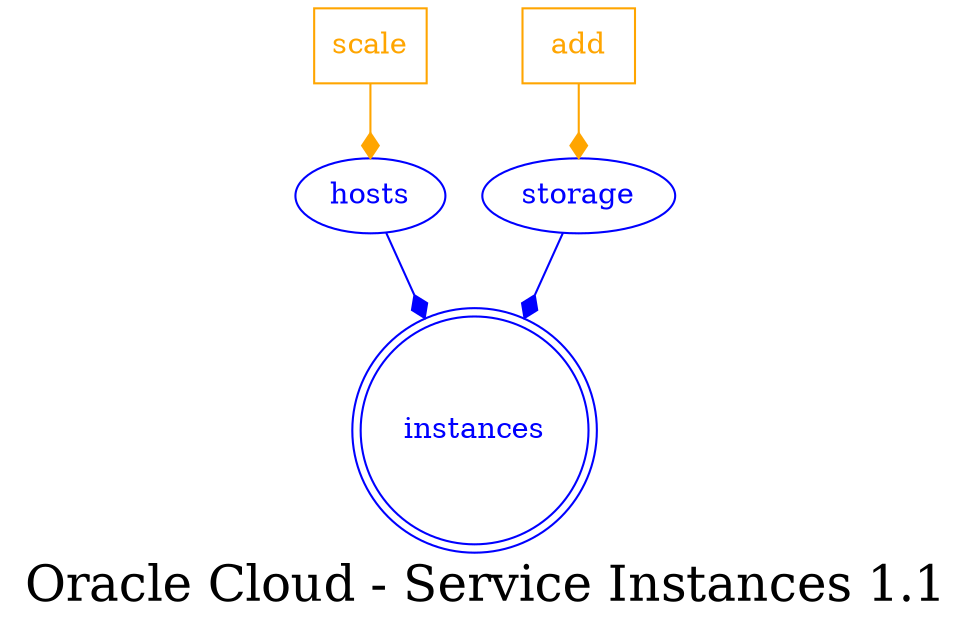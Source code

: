 digraph LexiconGraph {
graph[label="Oracle Cloud - Service Instances 1.1", fontsize=24]
splines=true
"instances" [color=blue, fontcolor=blue, shape=doublecircle]
"hosts" -> "instances" [color=blue, fontcolor=blue, arrowhead=diamond, arrowtail=none]
"hosts" [color=blue, fontcolor=blue, shape=ellipse]
"scale" [color=orange, fontcolor=orange, shape=box]
"scale" -> "hosts" [color=orange, fontcolor=orange, arrowhead=diamond, arrowtail=none]
"storage" -> "instances" [color=blue, fontcolor=blue, arrowhead=diamond, arrowtail=none]
"storage" [color=blue, fontcolor=blue, shape=ellipse]
"add" [color=orange, fontcolor=orange, shape=box]
"add" -> "storage" [color=orange, fontcolor=orange, arrowhead=diamond, arrowtail=none]
}
